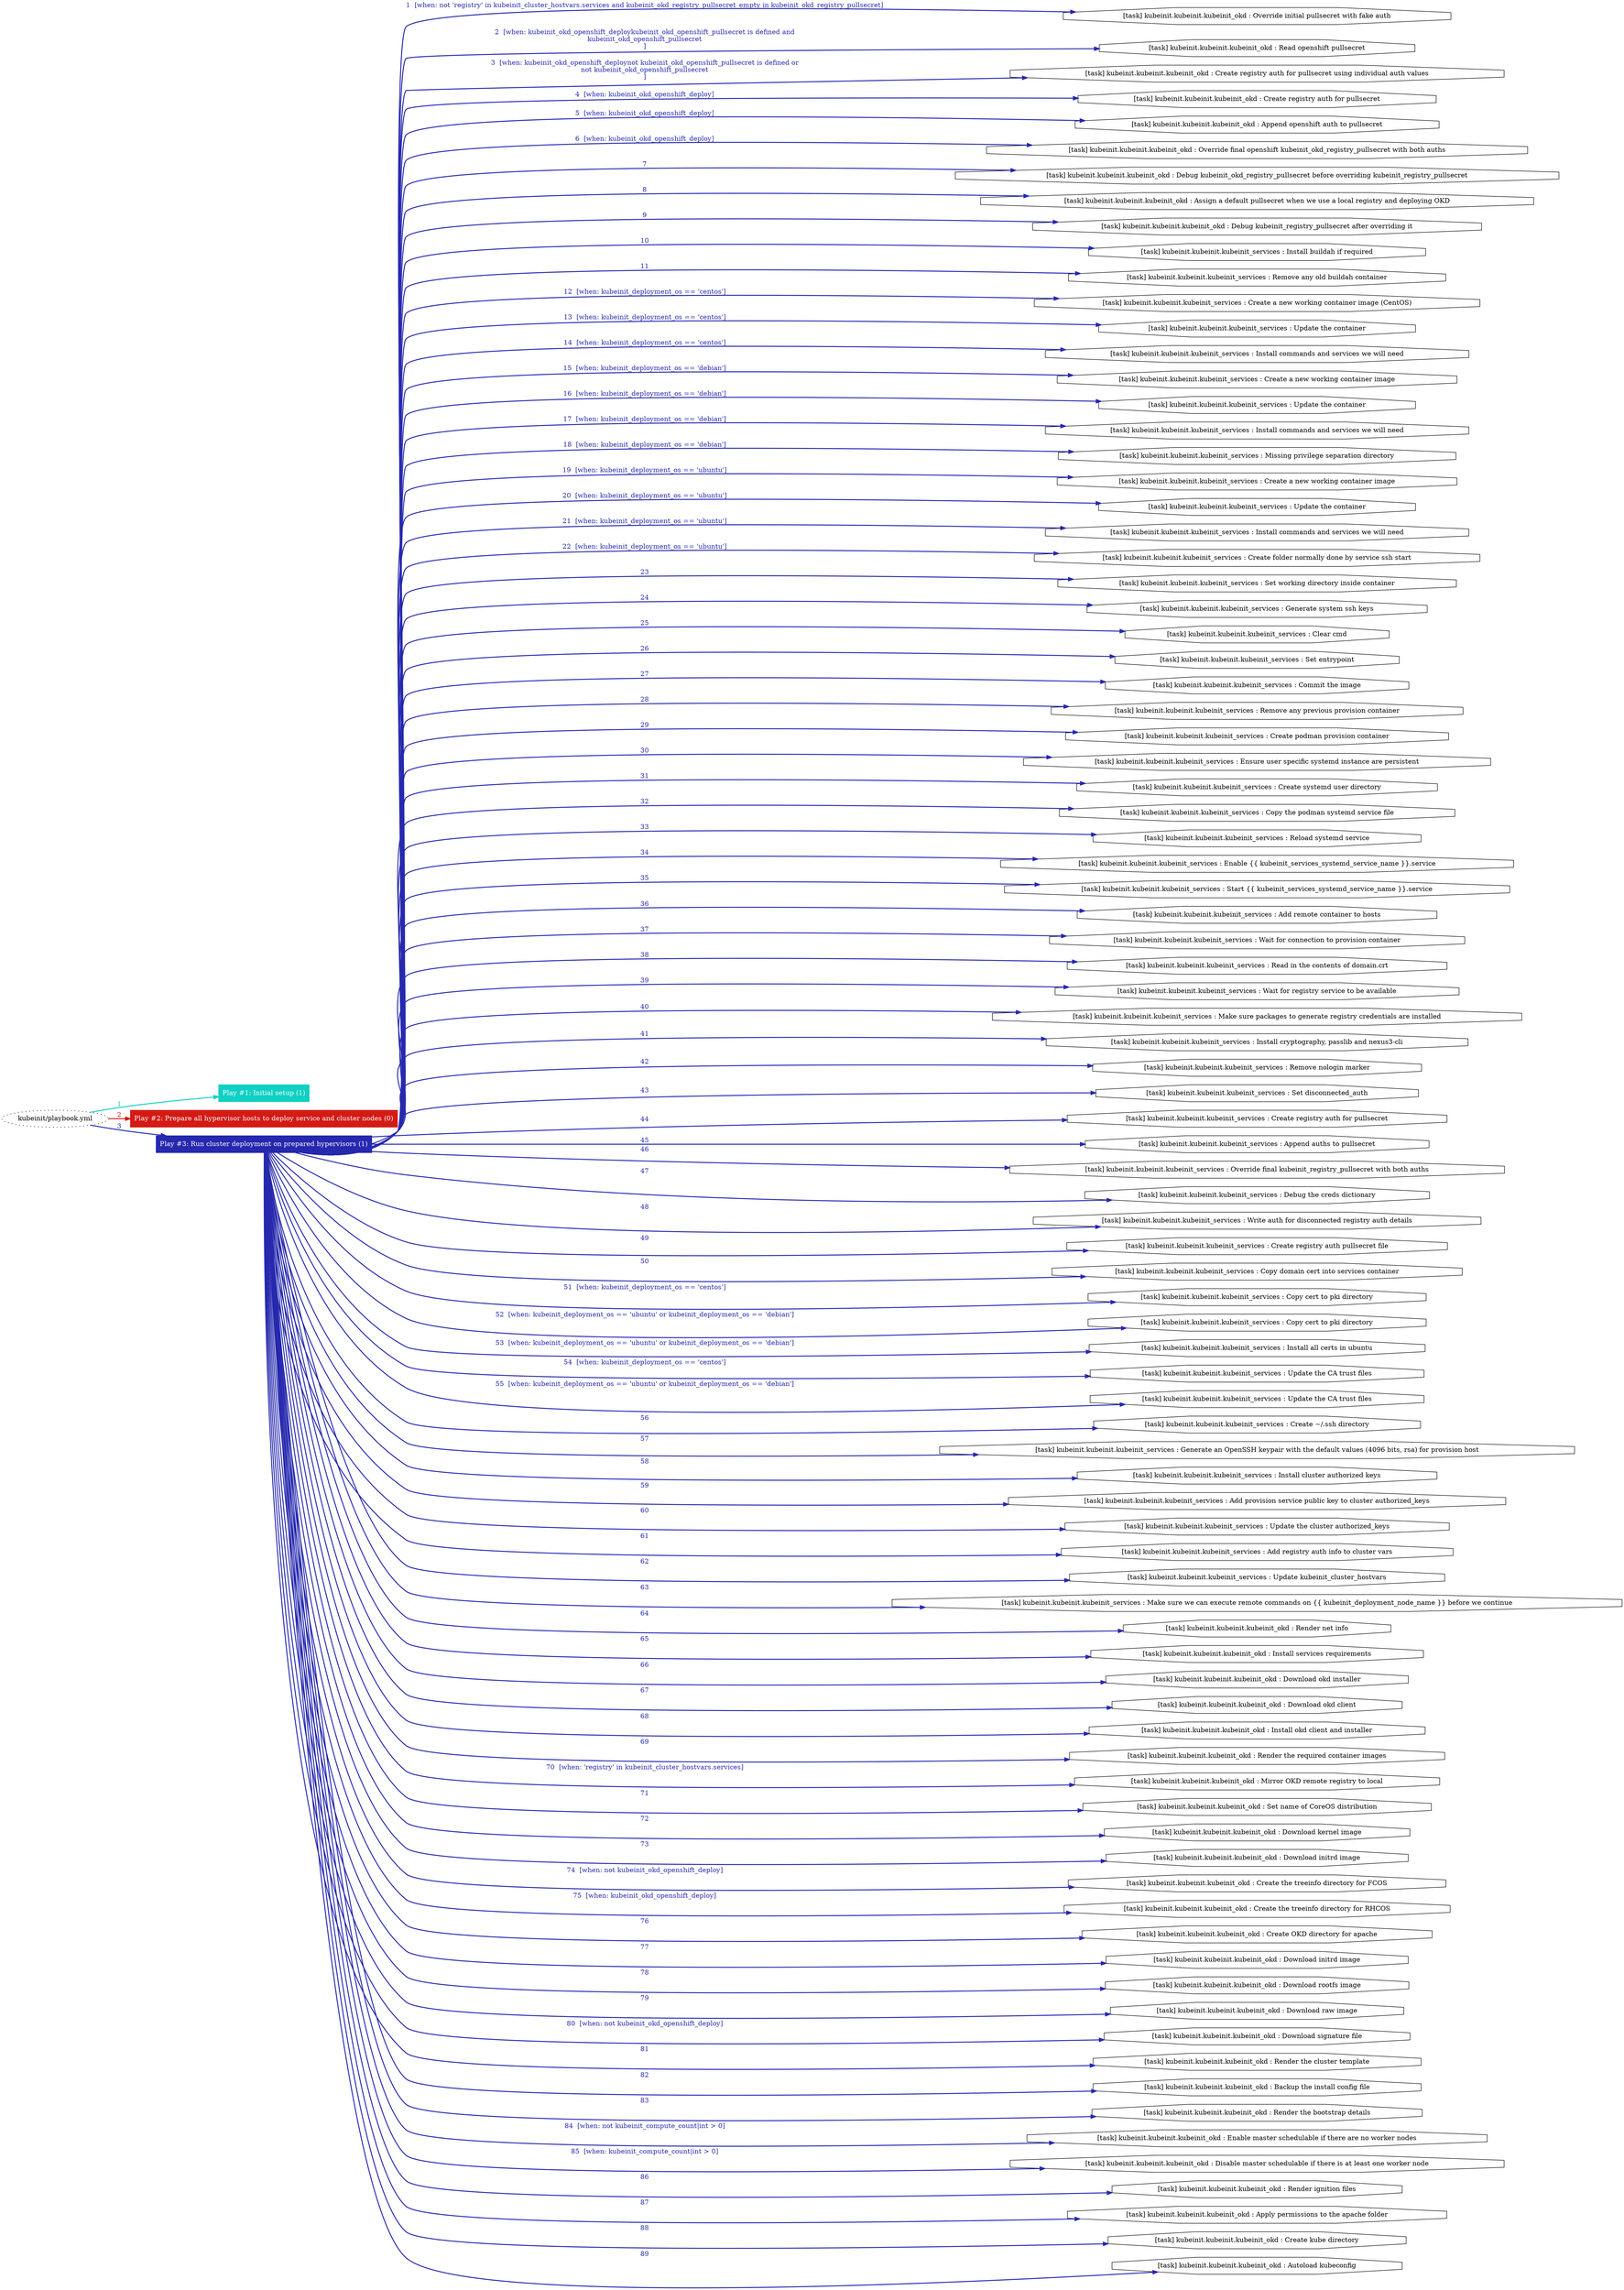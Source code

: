 digraph "kubeinit/playbook.yml "{
	graph [concentrate=true ordering=in rankdir=LR ratio=fill]
	edge [esep=5 sep=10]
	"kubeinit/playbook.yml" [id=root_node style=dotted]
	subgraph "Play #1: Initial setup (1) "{
		"Play #1: Initial setup (1)" [color="#10d0c4" fontcolor="#ffffff" id="play_89c01ff4-8a10-4304-9be8-64fce7fc901d" shape=box style=filled tooltip=localhost]
		"kubeinit/playbook.yml" -> "Play #1: Initial setup (1)" [label=1 color="#10d0c4" fontcolor="#10d0c4" id="edge_597741f6-5cd7-463a-a7fa-b8458348d050" style=bold]
	}
	subgraph "Play #2: Prepare all hypervisor hosts to deploy service and cluster nodes (0) "{
		"Play #2: Prepare all hypervisor hosts to deploy service and cluster nodes (0)" [color="#d41a14" fontcolor="#ffffff" id="play_0201580f-89f8-48b5-aa04-698f61f4aae0" shape=box style=filled tooltip=""]
		"kubeinit/playbook.yml" -> "Play #2: Prepare all hypervisor hosts to deploy service and cluster nodes (0)" [label=2 color="#d41a14" fontcolor="#d41a14" id="edge_e4e21a7a-b9f2-43f9-a1d5-934f85a4e3a6" style=bold]
	}
	subgraph "Play #3: Run cluster deployment on prepared hypervisors (1) "{
		"Play #3: Run cluster deployment on prepared hypervisors (1)" [color="#2629ae" fontcolor="#ffffff" id="play_ce7ab1c5-219c-4445-bb75-abb14a8e03c0" shape=box style=filled tooltip=localhost]
		"kubeinit/playbook.yml" -> "Play #3: Run cluster deployment on prepared hypervisors (1)" [label=3 color="#2629ae" fontcolor="#2629ae" id="edge_5079efab-a02e-4b00-a2b8-c4e8437c57b0" style=bold]
		"task_c5e48eb5-4243-4f73-9435-ec9c99c5d986" [label="[task] kubeinit.kubeinit.kubeinit_okd : Override initial pullsecret with fake auth" id="task_c5e48eb5-4243-4f73-9435-ec9c99c5d986" shape=octagon tooltip="[task] kubeinit.kubeinit.kubeinit_okd : Override initial pullsecret with fake auth"]
		"Play #3: Run cluster deployment on prepared hypervisors (1)" -> "task_c5e48eb5-4243-4f73-9435-ec9c99c5d986" [label="1  [when: not 'registry' in kubeinit_cluster_hostvars.services and kubeinit_okd_registry_pullsecret_empty in kubeinit_okd_registry_pullsecret]" color="#2629ae" fontcolor="#2629ae" id="edge_1e1acc7f-0c12-4595-8429-89826edf2985" style=bold]
		"task_b2d28bb9-3a89-4644-a0d3-e32d35566cba" [label="[task] kubeinit.kubeinit.kubeinit_okd : Read openshift pullsecret" id="task_b2d28bb9-3a89-4644-a0d3-e32d35566cba" shape=octagon tooltip="[task] kubeinit.kubeinit.kubeinit_okd : Read openshift pullsecret"]
		"Play #3: Run cluster deployment on prepared hypervisors (1)" -> "task_b2d28bb9-3a89-4644-a0d3-e32d35566cba" [label="2  [when: kubeinit_okd_openshift_deploykubeinit_okd_openshift_pullsecret is defined and
kubeinit_okd_openshift_pullsecret
]" color="#2629ae" fontcolor="#2629ae" id="edge_75911e37-728d-4d44-ae57-6806e1643c71" style=bold]
		"task_01a5cc5c-7861-48f0-9231-9da9285ec562" [label="[task] kubeinit.kubeinit.kubeinit_okd : Create registry auth for pullsecret using individual auth values" id="task_01a5cc5c-7861-48f0-9231-9da9285ec562" shape=octagon tooltip="[task] kubeinit.kubeinit.kubeinit_okd : Create registry auth for pullsecret using individual auth values"]
		"Play #3: Run cluster deployment on prepared hypervisors (1)" -> "task_01a5cc5c-7861-48f0-9231-9da9285ec562" [label="3  [when: kubeinit_okd_openshift_deploynot kubeinit_okd_openshift_pullsecret is defined or
not kubeinit_okd_openshift_pullsecret
]" color="#2629ae" fontcolor="#2629ae" id="edge_28f24813-93bc-4502-9876-621e421a7c8b" style=bold]
		"task_5d30ddbc-2100-4d13-8020-34a26e547931" [label="[task] kubeinit.kubeinit.kubeinit_okd : Create registry auth for pullsecret" id="task_5d30ddbc-2100-4d13-8020-34a26e547931" shape=octagon tooltip="[task] kubeinit.kubeinit.kubeinit_okd : Create registry auth for pullsecret"]
		"Play #3: Run cluster deployment on prepared hypervisors (1)" -> "task_5d30ddbc-2100-4d13-8020-34a26e547931" [label="4  [when: kubeinit_okd_openshift_deploy]" color="#2629ae" fontcolor="#2629ae" id="edge_3c05ca74-5dc9-4ec8-a61b-d9b8476d5bbd" style=bold]
		"task_c8be91e8-a697-4f7e-b75c-703195a3d7b3" [label="[task] kubeinit.kubeinit.kubeinit_okd : Append openshift auth to pullsecret" id="task_c8be91e8-a697-4f7e-b75c-703195a3d7b3" shape=octagon tooltip="[task] kubeinit.kubeinit.kubeinit_okd : Append openshift auth to pullsecret"]
		"Play #3: Run cluster deployment on prepared hypervisors (1)" -> "task_c8be91e8-a697-4f7e-b75c-703195a3d7b3" [label="5  [when: kubeinit_okd_openshift_deploy]" color="#2629ae" fontcolor="#2629ae" id="edge_09c746ff-8441-4d9a-92fc-ca5679011c2d" style=bold]
		"task_6107a056-1b62-4c9d-a458-cce438acb6eb" [label="[task] kubeinit.kubeinit.kubeinit_okd : Override final openshift kubeinit_okd_registry_pullsecret with both auths" id="task_6107a056-1b62-4c9d-a458-cce438acb6eb" shape=octagon tooltip="[task] kubeinit.kubeinit.kubeinit_okd : Override final openshift kubeinit_okd_registry_pullsecret with both auths"]
		"Play #3: Run cluster deployment on prepared hypervisors (1)" -> "task_6107a056-1b62-4c9d-a458-cce438acb6eb" [label="6  [when: kubeinit_okd_openshift_deploy]" color="#2629ae" fontcolor="#2629ae" id="edge_c559d01f-c5fc-41cc-af51-c002ad2bb7f0" style=bold]
		"task_107af12d-b65b-4011-a580-b339d858c2f3" [label="[task] kubeinit.kubeinit.kubeinit_okd : Debug kubeinit_okd_registry_pullsecret before overriding kubeinit_registry_pullsecret" id="task_107af12d-b65b-4011-a580-b339d858c2f3" shape=octagon tooltip="[task] kubeinit.kubeinit.kubeinit_okd : Debug kubeinit_okd_registry_pullsecret before overriding kubeinit_registry_pullsecret"]
		"Play #3: Run cluster deployment on prepared hypervisors (1)" -> "task_107af12d-b65b-4011-a580-b339d858c2f3" [label=7 color="#2629ae" fontcolor="#2629ae" id="edge_6b4568d0-50ae-4deb-a257-9878dcd09042" style=bold]
		"task_c05a0359-4320-4013-8e8a-f10470a90535" [label="[task] kubeinit.kubeinit.kubeinit_okd : Assign a default pullsecret when we use a local registry and deploying OKD" id="task_c05a0359-4320-4013-8e8a-f10470a90535" shape=octagon tooltip="[task] kubeinit.kubeinit.kubeinit_okd : Assign a default pullsecret when we use a local registry and deploying OKD"]
		"Play #3: Run cluster deployment on prepared hypervisors (1)" -> "task_c05a0359-4320-4013-8e8a-f10470a90535" [label=8 color="#2629ae" fontcolor="#2629ae" id="edge_e0df9c48-331e-493b-ab13-cb25bad4f1d8" style=bold]
		"task_246e21a1-93a0-4d2b-8495-88d96b42e5ba" [label="[task] kubeinit.kubeinit.kubeinit_okd : Debug kubeinit_registry_pullsecret after overriding it" id="task_246e21a1-93a0-4d2b-8495-88d96b42e5ba" shape=octagon tooltip="[task] kubeinit.kubeinit.kubeinit_okd : Debug kubeinit_registry_pullsecret after overriding it"]
		"Play #3: Run cluster deployment on prepared hypervisors (1)" -> "task_246e21a1-93a0-4d2b-8495-88d96b42e5ba" [label=9 color="#2629ae" fontcolor="#2629ae" id="edge_02d00a76-69e9-4389-811f-7caeda17b6d4" style=bold]
		"task_2c2414aa-9680-4228-8367-89dcc41924da" [label="[task] kubeinit.kubeinit.kubeinit_services : Install buildah if required" id="task_2c2414aa-9680-4228-8367-89dcc41924da" shape=octagon tooltip="[task] kubeinit.kubeinit.kubeinit_services : Install buildah if required"]
		"Play #3: Run cluster deployment on prepared hypervisors (1)" -> "task_2c2414aa-9680-4228-8367-89dcc41924da" [label=10 color="#2629ae" fontcolor="#2629ae" id="edge_ffc13e03-0684-4e89-9096-b229bba043e3" style=bold]
		"task_01449b8e-c0a4-4dfa-8813-c7c50c48cea5" [label="[task] kubeinit.kubeinit.kubeinit_services : Remove any old buildah container" id="task_01449b8e-c0a4-4dfa-8813-c7c50c48cea5" shape=octagon tooltip="[task] kubeinit.kubeinit.kubeinit_services : Remove any old buildah container"]
		"Play #3: Run cluster deployment on prepared hypervisors (1)" -> "task_01449b8e-c0a4-4dfa-8813-c7c50c48cea5" [label=11 color="#2629ae" fontcolor="#2629ae" id="edge_42ba3bc0-afe9-4039-b6e1-f57379be5666" style=bold]
		"task_d4eede79-65ec-407b-ab80-4755bc8fcc0a" [label="[task] kubeinit.kubeinit.kubeinit_services : Create a new working container image (CentOS)" id="task_d4eede79-65ec-407b-ab80-4755bc8fcc0a" shape=octagon tooltip="[task] kubeinit.kubeinit.kubeinit_services : Create a new working container image (CentOS)"]
		"Play #3: Run cluster deployment on prepared hypervisors (1)" -> "task_d4eede79-65ec-407b-ab80-4755bc8fcc0a" [label="12  [when: kubeinit_deployment_os == 'centos']" color="#2629ae" fontcolor="#2629ae" id="edge_022d550f-e65b-4da6-a053-96ecc78f840e" style=bold]
		"task_58bd3e48-b5b5-4db2-a0c0-52313b37c7da" [label="[task] kubeinit.kubeinit.kubeinit_services : Update the container" id="task_58bd3e48-b5b5-4db2-a0c0-52313b37c7da" shape=octagon tooltip="[task] kubeinit.kubeinit.kubeinit_services : Update the container"]
		"Play #3: Run cluster deployment on prepared hypervisors (1)" -> "task_58bd3e48-b5b5-4db2-a0c0-52313b37c7da" [label="13  [when: kubeinit_deployment_os == 'centos']" color="#2629ae" fontcolor="#2629ae" id="edge_2b5dc3ab-db31-42f4-8eca-b4515d98e111" style=bold]
		"task_97649b19-74a0-4cf6-ba4b-7c048d587887" [label="[task] kubeinit.kubeinit.kubeinit_services : Install commands and services we will need" id="task_97649b19-74a0-4cf6-ba4b-7c048d587887" shape=octagon tooltip="[task] kubeinit.kubeinit.kubeinit_services : Install commands and services we will need"]
		"Play #3: Run cluster deployment on prepared hypervisors (1)" -> "task_97649b19-74a0-4cf6-ba4b-7c048d587887" [label="14  [when: kubeinit_deployment_os == 'centos']" color="#2629ae" fontcolor="#2629ae" id="edge_1546519e-f40c-4dfb-913b-cf429f7c8698" style=bold]
		"task_1a253bb8-98b4-4a29-ba47-ad6bf4f4b6ee" [label="[task] kubeinit.kubeinit.kubeinit_services : Create a new working container image" id="task_1a253bb8-98b4-4a29-ba47-ad6bf4f4b6ee" shape=octagon tooltip="[task] kubeinit.kubeinit.kubeinit_services : Create a new working container image"]
		"Play #3: Run cluster deployment on prepared hypervisors (1)" -> "task_1a253bb8-98b4-4a29-ba47-ad6bf4f4b6ee" [label="15  [when: kubeinit_deployment_os == 'debian']" color="#2629ae" fontcolor="#2629ae" id="edge_d56f6c44-20ca-427e-b346-4c71d42b8bc3" style=bold]
		"task_8f372114-7c65-4c42-8466-ad7bc7c29522" [label="[task] kubeinit.kubeinit.kubeinit_services : Update the container" id="task_8f372114-7c65-4c42-8466-ad7bc7c29522" shape=octagon tooltip="[task] kubeinit.kubeinit.kubeinit_services : Update the container"]
		"Play #3: Run cluster deployment on prepared hypervisors (1)" -> "task_8f372114-7c65-4c42-8466-ad7bc7c29522" [label="16  [when: kubeinit_deployment_os == 'debian']" color="#2629ae" fontcolor="#2629ae" id="edge_28ba63e9-7743-4885-9f13-7cf280c9d01b" style=bold]
		"task_86e5fd56-66e2-4a1a-a993-c861309b9ef7" [label="[task] kubeinit.kubeinit.kubeinit_services : Install commands and services we will need" id="task_86e5fd56-66e2-4a1a-a993-c861309b9ef7" shape=octagon tooltip="[task] kubeinit.kubeinit.kubeinit_services : Install commands and services we will need"]
		"Play #3: Run cluster deployment on prepared hypervisors (1)" -> "task_86e5fd56-66e2-4a1a-a993-c861309b9ef7" [label="17  [when: kubeinit_deployment_os == 'debian']" color="#2629ae" fontcolor="#2629ae" id="edge_f08540e5-bece-450b-b69a-72e4b62639cb" style=bold]
		"task_064d0680-6b87-4510-8a6d-4cc05180166b" [label="[task] kubeinit.kubeinit.kubeinit_services : Missing privilege separation directory" id="task_064d0680-6b87-4510-8a6d-4cc05180166b" shape=octagon tooltip="[task] kubeinit.kubeinit.kubeinit_services : Missing privilege separation directory"]
		"Play #3: Run cluster deployment on prepared hypervisors (1)" -> "task_064d0680-6b87-4510-8a6d-4cc05180166b" [label="18  [when: kubeinit_deployment_os == 'debian']" color="#2629ae" fontcolor="#2629ae" id="edge_036f6663-e15e-48b2-9eb3-a1b932b1bfea" style=bold]
		"task_48a2cc22-8998-4c16-b2ad-c063594089e6" [label="[task] kubeinit.kubeinit.kubeinit_services : Create a new working container image" id="task_48a2cc22-8998-4c16-b2ad-c063594089e6" shape=octagon tooltip="[task] kubeinit.kubeinit.kubeinit_services : Create a new working container image"]
		"Play #3: Run cluster deployment on prepared hypervisors (1)" -> "task_48a2cc22-8998-4c16-b2ad-c063594089e6" [label="19  [when: kubeinit_deployment_os == 'ubuntu']" color="#2629ae" fontcolor="#2629ae" id="edge_8a7bd6ae-a4b6-413c-972e-6f2eedde580a" style=bold]
		"task_e078e938-71b7-449a-a0fe-06b463366fc1" [label="[task] kubeinit.kubeinit.kubeinit_services : Update the container" id="task_e078e938-71b7-449a-a0fe-06b463366fc1" shape=octagon tooltip="[task] kubeinit.kubeinit.kubeinit_services : Update the container"]
		"Play #3: Run cluster deployment on prepared hypervisors (1)" -> "task_e078e938-71b7-449a-a0fe-06b463366fc1" [label="20  [when: kubeinit_deployment_os == 'ubuntu']" color="#2629ae" fontcolor="#2629ae" id="edge_64a67f8c-5ae3-42eb-956c-482bf396df99" style=bold]
		"task_fce6d55b-9471-4516-8113-8c74ce676295" [label="[task] kubeinit.kubeinit.kubeinit_services : Install commands and services we will need" id="task_fce6d55b-9471-4516-8113-8c74ce676295" shape=octagon tooltip="[task] kubeinit.kubeinit.kubeinit_services : Install commands and services we will need"]
		"Play #3: Run cluster deployment on prepared hypervisors (1)" -> "task_fce6d55b-9471-4516-8113-8c74ce676295" [label="21  [when: kubeinit_deployment_os == 'ubuntu']" color="#2629ae" fontcolor="#2629ae" id="edge_c982347e-6467-4191-bb6e-1cd984f67ef8" style=bold]
		"task_85d144c6-dc3e-40b8-af8a-870a073c6bdc" [label="[task] kubeinit.kubeinit.kubeinit_services : Create folder normally done by service ssh start" id="task_85d144c6-dc3e-40b8-af8a-870a073c6bdc" shape=octagon tooltip="[task] kubeinit.kubeinit.kubeinit_services : Create folder normally done by service ssh start"]
		"Play #3: Run cluster deployment on prepared hypervisors (1)" -> "task_85d144c6-dc3e-40b8-af8a-870a073c6bdc" [label="22  [when: kubeinit_deployment_os == 'ubuntu']" color="#2629ae" fontcolor="#2629ae" id="edge_4e07bfc3-e0f0-4319-8321-5413b86d0ccd" style=bold]
		"task_bfb245dd-4f57-4b92-8394-4b47ac18386a" [label="[task] kubeinit.kubeinit.kubeinit_services : Set working directory inside container" id="task_bfb245dd-4f57-4b92-8394-4b47ac18386a" shape=octagon tooltip="[task] kubeinit.kubeinit.kubeinit_services : Set working directory inside container"]
		"Play #3: Run cluster deployment on prepared hypervisors (1)" -> "task_bfb245dd-4f57-4b92-8394-4b47ac18386a" [label=23 color="#2629ae" fontcolor="#2629ae" id="edge_ae0f611b-ce27-4bca-bb20-27a096d72d3f" style=bold]
		"task_5a725df7-5bd0-412f-8fd9-687c158820ab" [label="[task] kubeinit.kubeinit.kubeinit_services : Generate system ssh keys" id="task_5a725df7-5bd0-412f-8fd9-687c158820ab" shape=octagon tooltip="[task] kubeinit.kubeinit.kubeinit_services : Generate system ssh keys"]
		"Play #3: Run cluster deployment on prepared hypervisors (1)" -> "task_5a725df7-5bd0-412f-8fd9-687c158820ab" [label=24 color="#2629ae" fontcolor="#2629ae" id="edge_638e98d1-e6c4-4c61-96b7-0acc0bbaaa84" style=bold]
		"task_3707cea4-f717-42cf-ad0a-92ab6ea44431" [label="[task] kubeinit.kubeinit.kubeinit_services : Clear cmd" id="task_3707cea4-f717-42cf-ad0a-92ab6ea44431" shape=octagon tooltip="[task] kubeinit.kubeinit.kubeinit_services : Clear cmd"]
		"Play #3: Run cluster deployment on prepared hypervisors (1)" -> "task_3707cea4-f717-42cf-ad0a-92ab6ea44431" [label=25 color="#2629ae" fontcolor="#2629ae" id="edge_f9a3bf04-12a4-447f-b65e-b9ba3ac11ea1" style=bold]
		"task_b6e66a67-8705-4e62-9c11-187fb5168488" [label="[task] kubeinit.kubeinit.kubeinit_services : Set entrypoint" id="task_b6e66a67-8705-4e62-9c11-187fb5168488" shape=octagon tooltip="[task] kubeinit.kubeinit.kubeinit_services : Set entrypoint"]
		"Play #3: Run cluster deployment on prepared hypervisors (1)" -> "task_b6e66a67-8705-4e62-9c11-187fb5168488" [label=26 color="#2629ae" fontcolor="#2629ae" id="edge_b303a7bd-7a16-4e53-8efa-b4a63d9e7ecc" style=bold]
		"task_0a5d2548-48b4-4b16-9c35-6427242df76e" [label="[task] kubeinit.kubeinit.kubeinit_services : Commit the image" id="task_0a5d2548-48b4-4b16-9c35-6427242df76e" shape=octagon tooltip="[task] kubeinit.kubeinit.kubeinit_services : Commit the image"]
		"Play #3: Run cluster deployment on prepared hypervisors (1)" -> "task_0a5d2548-48b4-4b16-9c35-6427242df76e" [label=27 color="#2629ae" fontcolor="#2629ae" id="edge_90c7a3c3-4e80-41a7-a314-ff6375cdbb77" style=bold]
		"task_cb4e9e4d-8ab5-44ec-a869-68d5a50958ae" [label="[task] kubeinit.kubeinit.kubeinit_services : Remove any previous provision container" id="task_cb4e9e4d-8ab5-44ec-a869-68d5a50958ae" shape=octagon tooltip="[task] kubeinit.kubeinit.kubeinit_services : Remove any previous provision container"]
		"Play #3: Run cluster deployment on prepared hypervisors (1)" -> "task_cb4e9e4d-8ab5-44ec-a869-68d5a50958ae" [label=28 color="#2629ae" fontcolor="#2629ae" id="edge_7f7c8027-c890-42e7-9722-a2dda6668f8d" style=bold]
		"task_cd0b643c-d8c4-472d-ad24-409fa415b8f3" [label="[task] kubeinit.kubeinit.kubeinit_services : Create podman provision container" id="task_cd0b643c-d8c4-472d-ad24-409fa415b8f3" shape=octagon tooltip="[task] kubeinit.kubeinit.kubeinit_services : Create podman provision container"]
		"Play #3: Run cluster deployment on prepared hypervisors (1)" -> "task_cd0b643c-d8c4-472d-ad24-409fa415b8f3" [label=29 color="#2629ae" fontcolor="#2629ae" id="edge_0f81677e-a6da-4336-9c4a-9f7d25774eb0" style=bold]
		"task_3badb194-89c6-4e55-8c8c-c8d36912db6a" [label="[task] kubeinit.kubeinit.kubeinit_services : Ensure user specific systemd instance are persistent" id="task_3badb194-89c6-4e55-8c8c-c8d36912db6a" shape=octagon tooltip="[task] kubeinit.kubeinit.kubeinit_services : Ensure user specific systemd instance are persistent"]
		"Play #3: Run cluster deployment on prepared hypervisors (1)" -> "task_3badb194-89c6-4e55-8c8c-c8d36912db6a" [label=30 color="#2629ae" fontcolor="#2629ae" id="edge_634ea80f-0757-44ae-bd9a-609048cb6df0" style=bold]
		"task_6758799c-6107-4b91-bf9e-e002ebdfd153" [label="[task] kubeinit.kubeinit.kubeinit_services : Create systemd user directory" id="task_6758799c-6107-4b91-bf9e-e002ebdfd153" shape=octagon tooltip="[task] kubeinit.kubeinit.kubeinit_services : Create systemd user directory"]
		"Play #3: Run cluster deployment on prepared hypervisors (1)" -> "task_6758799c-6107-4b91-bf9e-e002ebdfd153" [label=31 color="#2629ae" fontcolor="#2629ae" id="edge_cfb36eaf-08ee-42cb-8fd4-3e639369b27f" style=bold]
		"task_5d701a96-ca66-46e7-ad4a-9120538ea040" [label="[task] kubeinit.kubeinit.kubeinit_services : Copy the podman systemd service file" id="task_5d701a96-ca66-46e7-ad4a-9120538ea040" shape=octagon tooltip="[task] kubeinit.kubeinit.kubeinit_services : Copy the podman systemd service file"]
		"Play #3: Run cluster deployment on prepared hypervisors (1)" -> "task_5d701a96-ca66-46e7-ad4a-9120538ea040" [label=32 color="#2629ae" fontcolor="#2629ae" id="edge_471e9791-61c7-4ee7-849f-9e663d6661e8" style=bold]
		"task_b23d53ee-d122-4e92-a74f-b5008b2aebc8" [label="[task] kubeinit.kubeinit.kubeinit_services : Reload systemd service" id="task_b23d53ee-d122-4e92-a74f-b5008b2aebc8" shape=octagon tooltip="[task] kubeinit.kubeinit.kubeinit_services : Reload systemd service"]
		"Play #3: Run cluster deployment on prepared hypervisors (1)" -> "task_b23d53ee-d122-4e92-a74f-b5008b2aebc8" [label=33 color="#2629ae" fontcolor="#2629ae" id="edge_4a889298-c118-4525-a607-b465649aff82" style=bold]
		"task_c09d17a7-5538-4a37-9f16-a5fefc23831a" [label="[task] kubeinit.kubeinit.kubeinit_services : Enable {{ kubeinit_services_systemd_service_name }}.service" id="task_c09d17a7-5538-4a37-9f16-a5fefc23831a" shape=octagon tooltip="[task] kubeinit.kubeinit.kubeinit_services : Enable {{ kubeinit_services_systemd_service_name }}.service"]
		"Play #3: Run cluster deployment on prepared hypervisors (1)" -> "task_c09d17a7-5538-4a37-9f16-a5fefc23831a" [label=34 color="#2629ae" fontcolor="#2629ae" id="edge_9481fc8e-c12c-4491-a61a-011245e0250c" style=bold]
		"task_057b58ee-dee1-42a4-8846-38c5dc845dfb" [label="[task] kubeinit.kubeinit.kubeinit_services : Start {{ kubeinit_services_systemd_service_name }}.service" id="task_057b58ee-dee1-42a4-8846-38c5dc845dfb" shape=octagon tooltip="[task] kubeinit.kubeinit.kubeinit_services : Start {{ kubeinit_services_systemd_service_name }}.service"]
		"Play #3: Run cluster deployment on prepared hypervisors (1)" -> "task_057b58ee-dee1-42a4-8846-38c5dc845dfb" [label=35 color="#2629ae" fontcolor="#2629ae" id="edge_27dac625-01a3-40c5-9630-39740024088e" style=bold]
		"task_88734e19-adf9-4490-99dc-af62e9a562e5" [label="[task] kubeinit.kubeinit.kubeinit_services : Add remote container to hosts" id="task_88734e19-adf9-4490-99dc-af62e9a562e5" shape=octagon tooltip="[task] kubeinit.kubeinit.kubeinit_services : Add remote container to hosts"]
		"Play #3: Run cluster deployment on prepared hypervisors (1)" -> "task_88734e19-adf9-4490-99dc-af62e9a562e5" [label=36 color="#2629ae" fontcolor="#2629ae" id="edge_8454d71c-c7d8-4e4c-8b89-f4b63e1e3ece" style=bold]
		"task_3d584a07-ee55-4085-b288-d5b464a4ed6e" [label="[task] kubeinit.kubeinit.kubeinit_services : Wait for connection to provision container" id="task_3d584a07-ee55-4085-b288-d5b464a4ed6e" shape=octagon tooltip="[task] kubeinit.kubeinit.kubeinit_services : Wait for connection to provision container"]
		"Play #3: Run cluster deployment on prepared hypervisors (1)" -> "task_3d584a07-ee55-4085-b288-d5b464a4ed6e" [label=37 color="#2629ae" fontcolor="#2629ae" id="edge_d116a112-f4d8-45d7-98d3-b5215ef66c22" style=bold]
		"task_ce6cc672-b26b-4dd8-bd85-1f8ba538072c" [label="[task] kubeinit.kubeinit.kubeinit_services : Read in the contents of domain.crt" id="task_ce6cc672-b26b-4dd8-bd85-1f8ba538072c" shape=octagon tooltip="[task] kubeinit.kubeinit.kubeinit_services : Read in the contents of domain.crt"]
		"Play #3: Run cluster deployment on prepared hypervisors (1)" -> "task_ce6cc672-b26b-4dd8-bd85-1f8ba538072c" [label=38 color="#2629ae" fontcolor="#2629ae" id="edge_8621b20b-676b-40fb-9f05-0963cb7baad8" style=bold]
		"task_3443016c-fbb6-4640-9093-b84a36b68b7a" [label="[task] kubeinit.kubeinit.kubeinit_services : Wait for registry service to be available" id="task_3443016c-fbb6-4640-9093-b84a36b68b7a" shape=octagon tooltip="[task] kubeinit.kubeinit.kubeinit_services : Wait for registry service to be available"]
		"Play #3: Run cluster deployment on prepared hypervisors (1)" -> "task_3443016c-fbb6-4640-9093-b84a36b68b7a" [label=39 color="#2629ae" fontcolor="#2629ae" id="edge_0db89697-56cb-4b8e-a3a6-599735a5ad62" style=bold]
		"task_b2c1d49b-5b99-4030-adbc-1d519331e957" [label="[task] kubeinit.kubeinit.kubeinit_services : Make sure packages to generate registry credentials are installed" id="task_b2c1d49b-5b99-4030-adbc-1d519331e957" shape=octagon tooltip="[task] kubeinit.kubeinit.kubeinit_services : Make sure packages to generate registry credentials are installed"]
		"Play #3: Run cluster deployment on prepared hypervisors (1)" -> "task_b2c1d49b-5b99-4030-adbc-1d519331e957" [label=40 color="#2629ae" fontcolor="#2629ae" id="edge_03450436-6c21-4ca9-b0ab-3d2068b48774" style=bold]
		"task_5f00a208-181d-435e-acd3-4d6a907ee08d" [label="[task] kubeinit.kubeinit.kubeinit_services : Install cryptography, passlib and nexus3-cli" id="task_5f00a208-181d-435e-acd3-4d6a907ee08d" shape=octagon tooltip="[task] kubeinit.kubeinit.kubeinit_services : Install cryptography, passlib and nexus3-cli"]
		"Play #3: Run cluster deployment on prepared hypervisors (1)" -> "task_5f00a208-181d-435e-acd3-4d6a907ee08d" [label=41 color="#2629ae" fontcolor="#2629ae" id="edge_b0cf7a3d-1077-4c6e-9d47-aa6fa8447a28" style=bold]
		"task_e6597794-0bb7-4f20-9ff8-4ebfa164d7d3" [label="[task] kubeinit.kubeinit.kubeinit_services : Remove nologin marker" id="task_e6597794-0bb7-4f20-9ff8-4ebfa164d7d3" shape=octagon tooltip="[task] kubeinit.kubeinit.kubeinit_services : Remove nologin marker"]
		"Play #3: Run cluster deployment on prepared hypervisors (1)" -> "task_e6597794-0bb7-4f20-9ff8-4ebfa164d7d3" [label=42 color="#2629ae" fontcolor="#2629ae" id="edge_9a907de3-aceb-40d3-85e0-d8b175c7dd25" style=bold]
		"task_91c595e0-f34c-4f5e-86f6-e2d8880445a8" [label="[task] kubeinit.kubeinit.kubeinit_services : Set disconnected_auth" id="task_91c595e0-f34c-4f5e-86f6-e2d8880445a8" shape=octagon tooltip="[task] kubeinit.kubeinit.kubeinit_services : Set disconnected_auth"]
		"Play #3: Run cluster deployment on prepared hypervisors (1)" -> "task_91c595e0-f34c-4f5e-86f6-e2d8880445a8" [label=43 color="#2629ae" fontcolor="#2629ae" id="edge_c4ad8255-45bb-49b2-9a07-ee0e2e6dc047" style=bold]
		"task_0cb4c158-9e4f-4c7f-92ba-c1f3bca2968c" [label="[task] kubeinit.kubeinit.kubeinit_services : Create registry auth for pullsecret" id="task_0cb4c158-9e4f-4c7f-92ba-c1f3bca2968c" shape=octagon tooltip="[task] kubeinit.kubeinit.kubeinit_services : Create registry auth for pullsecret"]
		"Play #3: Run cluster deployment on prepared hypervisors (1)" -> "task_0cb4c158-9e4f-4c7f-92ba-c1f3bca2968c" [label=44 color="#2629ae" fontcolor="#2629ae" id="edge_d8f74877-9200-40e2-92bb-5acf8eefc947" style=bold]
		"task_10ba91ee-2da0-460e-aec7-c414958d48bc" [label="[task] kubeinit.kubeinit.kubeinit_services : Append auths to pullsecret" id="task_10ba91ee-2da0-460e-aec7-c414958d48bc" shape=octagon tooltip="[task] kubeinit.kubeinit.kubeinit_services : Append auths to pullsecret"]
		"Play #3: Run cluster deployment on prepared hypervisors (1)" -> "task_10ba91ee-2da0-460e-aec7-c414958d48bc" [label=45 color="#2629ae" fontcolor="#2629ae" id="edge_045e4f44-b143-4aa0-b65a-394242ac6f5d" style=bold]
		"task_a73c3e89-d805-48c3-abe6-1ac9a62743c0" [label="[task] kubeinit.kubeinit.kubeinit_services : Override final kubeinit_registry_pullsecret with both auths" id="task_a73c3e89-d805-48c3-abe6-1ac9a62743c0" shape=octagon tooltip="[task] kubeinit.kubeinit.kubeinit_services : Override final kubeinit_registry_pullsecret with both auths"]
		"Play #3: Run cluster deployment on prepared hypervisors (1)" -> "task_a73c3e89-d805-48c3-abe6-1ac9a62743c0" [label=46 color="#2629ae" fontcolor="#2629ae" id="edge_94ebcc0e-70cd-4944-af0c-713a21ab3a0b" style=bold]
		"task_10847b6b-964f-4171-95a1-91318c4e7253" [label="[task] kubeinit.kubeinit.kubeinit_services : Debug the creds dictionary" id="task_10847b6b-964f-4171-95a1-91318c4e7253" shape=octagon tooltip="[task] kubeinit.kubeinit.kubeinit_services : Debug the creds dictionary"]
		"Play #3: Run cluster deployment on prepared hypervisors (1)" -> "task_10847b6b-964f-4171-95a1-91318c4e7253" [label=47 color="#2629ae" fontcolor="#2629ae" id="edge_4f189ec1-1a38-4667-94d5-d711377df2ca" style=bold]
		"task_ad838c7f-fafc-4725-9dce-ec30dab41b8e" [label="[task] kubeinit.kubeinit.kubeinit_services : Write auth for disconnected registry auth details" id="task_ad838c7f-fafc-4725-9dce-ec30dab41b8e" shape=octagon tooltip="[task] kubeinit.kubeinit.kubeinit_services : Write auth for disconnected registry auth details"]
		"Play #3: Run cluster deployment on prepared hypervisors (1)" -> "task_ad838c7f-fafc-4725-9dce-ec30dab41b8e" [label=48 color="#2629ae" fontcolor="#2629ae" id="edge_4fc168a0-05a4-4a91-8571-96e56e2c91b2" style=bold]
		"task_3509def5-93ad-41b4-bdaf-0a8cc2a0fc21" [label="[task] kubeinit.kubeinit.kubeinit_services : Create registry auth pullsecret file" id="task_3509def5-93ad-41b4-bdaf-0a8cc2a0fc21" shape=octagon tooltip="[task] kubeinit.kubeinit.kubeinit_services : Create registry auth pullsecret file"]
		"Play #3: Run cluster deployment on prepared hypervisors (1)" -> "task_3509def5-93ad-41b4-bdaf-0a8cc2a0fc21" [label=49 color="#2629ae" fontcolor="#2629ae" id="edge_23aff43e-0649-41e4-bf6e-b22e9cc33002" style=bold]
		"task_f75854a0-62a6-460b-8182-e11d3524f7f6" [label="[task] kubeinit.kubeinit.kubeinit_services : Copy domain cert into services container" id="task_f75854a0-62a6-460b-8182-e11d3524f7f6" shape=octagon tooltip="[task] kubeinit.kubeinit.kubeinit_services : Copy domain cert into services container"]
		"Play #3: Run cluster deployment on prepared hypervisors (1)" -> "task_f75854a0-62a6-460b-8182-e11d3524f7f6" [label=50 color="#2629ae" fontcolor="#2629ae" id="edge_5cfea43d-fece-4ba0-ad0c-d8874471a7fa" style=bold]
		"task_caad9bc1-e10f-4ee2-af2b-72465f2e27a1" [label="[task] kubeinit.kubeinit.kubeinit_services : Copy cert to pki directory" id="task_caad9bc1-e10f-4ee2-af2b-72465f2e27a1" shape=octagon tooltip="[task] kubeinit.kubeinit.kubeinit_services : Copy cert to pki directory"]
		"Play #3: Run cluster deployment on prepared hypervisors (1)" -> "task_caad9bc1-e10f-4ee2-af2b-72465f2e27a1" [label="51  [when: kubeinit_deployment_os == 'centos']" color="#2629ae" fontcolor="#2629ae" id="edge_9b06137e-8504-4789-ade5-0db84e53c099" style=bold]
		"task_b660a042-0f21-4240-be60-4c039acf58e7" [label="[task] kubeinit.kubeinit.kubeinit_services : Copy cert to pki directory" id="task_b660a042-0f21-4240-be60-4c039acf58e7" shape=octagon tooltip="[task] kubeinit.kubeinit.kubeinit_services : Copy cert to pki directory"]
		"Play #3: Run cluster deployment on prepared hypervisors (1)" -> "task_b660a042-0f21-4240-be60-4c039acf58e7" [label="52  [when: kubeinit_deployment_os == 'ubuntu' or kubeinit_deployment_os == 'debian']" color="#2629ae" fontcolor="#2629ae" id="edge_3f013ffd-92dc-4262-8b6e-a00c36571180" style=bold]
		"task_44cdc143-1cf6-4029-b39e-f8190f6eb478" [label="[task] kubeinit.kubeinit.kubeinit_services : Install all certs in ubuntu" id="task_44cdc143-1cf6-4029-b39e-f8190f6eb478" shape=octagon tooltip="[task] kubeinit.kubeinit.kubeinit_services : Install all certs in ubuntu"]
		"Play #3: Run cluster deployment on prepared hypervisors (1)" -> "task_44cdc143-1cf6-4029-b39e-f8190f6eb478" [label="53  [when: kubeinit_deployment_os == 'ubuntu' or kubeinit_deployment_os == 'debian']" color="#2629ae" fontcolor="#2629ae" id="edge_428f57b3-bc35-4fe3-b916-1a0aef50a756" style=bold]
		"task_be0cf23c-1d08-447b-b0bb-69aa955cfad9" [label="[task] kubeinit.kubeinit.kubeinit_services : Update the CA trust files" id="task_be0cf23c-1d08-447b-b0bb-69aa955cfad9" shape=octagon tooltip="[task] kubeinit.kubeinit.kubeinit_services : Update the CA trust files"]
		"Play #3: Run cluster deployment on prepared hypervisors (1)" -> "task_be0cf23c-1d08-447b-b0bb-69aa955cfad9" [label="54  [when: kubeinit_deployment_os == 'centos']" color="#2629ae" fontcolor="#2629ae" id="edge_c5470031-4376-4800-8913-ea93726cbca3" style=bold]
		"task_6465c7aa-24af-41e3-950b-4ce4815b2f7d" [label="[task] kubeinit.kubeinit.kubeinit_services : Update the CA trust files" id="task_6465c7aa-24af-41e3-950b-4ce4815b2f7d" shape=octagon tooltip="[task] kubeinit.kubeinit.kubeinit_services : Update the CA trust files"]
		"Play #3: Run cluster deployment on prepared hypervisors (1)" -> "task_6465c7aa-24af-41e3-950b-4ce4815b2f7d" [label="55  [when: kubeinit_deployment_os == 'ubuntu' or kubeinit_deployment_os == 'debian']" color="#2629ae" fontcolor="#2629ae" id="edge_b7d40aae-9433-44d5-aa5c-297dc3757726" style=bold]
		"task_abaa475d-b116-4ed9-94a4-807e747b7e07" [label="[task] kubeinit.kubeinit.kubeinit_services : Create ~/.ssh directory" id="task_abaa475d-b116-4ed9-94a4-807e747b7e07" shape=octagon tooltip="[task] kubeinit.kubeinit.kubeinit_services : Create ~/.ssh directory"]
		"Play #3: Run cluster deployment on prepared hypervisors (1)" -> "task_abaa475d-b116-4ed9-94a4-807e747b7e07" [label=56 color="#2629ae" fontcolor="#2629ae" id="edge_36d7bed6-081f-4ff0-ba97-d0856fd64464" style=bold]
		"task_3062fd4d-6831-4ed4-bd3e-ad0ffafcda82" [label="[task] kubeinit.kubeinit.kubeinit_services : Generate an OpenSSH keypair with the default values (4096 bits, rsa) for provision host" id="task_3062fd4d-6831-4ed4-bd3e-ad0ffafcda82" shape=octagon tooltip="[task] kubeinit.kubeinit.kubeinit_services : Generate an OpenSSH keypair with the default values (4096 bits, rsa) for provision host"]
		"Play #3: Run cluster deployment on prepared hypervisors (1)" -> "task_3062fd4d-6831-4ed4-bd3e-ad0ffafcda82" [label=57 color="#2629ae" fontcolor="#2629ae" id="edge_eaf515c5-6dcc-41c7-9a28-53313898a839" style=bold]
		"task_3991e065-c650-44fb-9576-032ae53effbf" [label="[task] kubeinit.kubeinit.kubeinit_services : Install cluster authorized keys" id="task_3991e065-c650-44fb-9576-032ae53effbf" shape=octagon tooltip="[task] kubeinit.kubeinit.kubeinit_services : Install cluster authorized keys"]
		"Play #3: Run cluster deployment on prepared hypervisors (1)" -> "task_3991e065-c650-44fb-9576-032ae53effbf" [label=58 color="#2629ae" fontcolor="#2629ae" id="edge_a70b4545-9dc5-435a-be6d-9591ba4c8a37" style=bold]
		"task_dc0c3323-a689-43fa-8e65-9562b6085a8f" [label="[task] kubeinit.kubeinit.kubeinit_services : Add provision service public key to cluster authorized_keys" id="task_dc0c3323-a689-43fa-8e65-9562b6085a8f" shape=octagon tooltip="[task] kubeinit.kubeinit.kubeinit_services : Add provision service public key to cluster authorized_keys"]
		"Play #3: Run cluster deployment on prepared hypervisors (1)" -> "task_dc0c3323-a689-43fa-8e65-9562b6085a8f" [label=59 color="#2629ae" fontcolor="#2629ae" id="edge_321d9b09-a28b-4f6b-96fc-9786edec9d55" style=bold]
		"task_029676d5-a994-43c4-9048-bf1cb90a4bd7" [label="[task] kubeinit.kubeinit.kubeinit_services : Update the cluster authorized_keys" id="task_029676d5-a994-43c4-9048-bf1cb90a4bd7" shape=octagon tooltip="[task] kubeinit.kubeinit.kubeinit_services : Update the cluster authorized_keys"]
		"Play #3: Run cluster deployment on prepared hypervisors (1)" -> "task_029676d5-a994-43c4-9048-bf1cb90a4bd7" [label=60 color="#2629ae" fontcolor="#2629ae" id="edge_7b27ff7b-f763-4c36-8125-2577b3bf4e72" style=bold]
		"task_50c17e39-ef17-4dfe-a692-03448b2d3f4e" [label="[task] kubeinit.kubeinit.kubeinit_services : Add registry auth info to cluster vars" id="task_50c17e39-ef17-4dfe-a692-03448b2d3f4e" shape=octagon tooltip="[task] kubeinit.kubeinit.kubeinit_services : Add registry auth info to cluster vars"]
		"Play #3: Run cluster deployment on prepared hypervisors (1)" -> "task_50c17e39-ef17-4dfe-a692-03448b2d3f4e" [label=61 color="#2629ae" fontcolor="#2629ae" id="edge_d1c14ae1-f833-4059-89d4-127dda9e7dbe" style=bold]
		"task_c313a7ea-6673-4312-bb34-82fe4fbffe37" [label="[task] kubeinit.kubeinit.kubeinit_services : Update kubeinit_cluster_hostvars" id="task_c313a7ea-6673-4312-bb34-82fe4fbffe37" shape=octagon tooltip="[task] kubeinit.kubeinit.kubeinit_services : Update kubeinit_cluster_hostvars"]
		"Play #3: Run cluster deployment on prepared hypervisors (1)" -> "task_c313a7ea-6673-4312-bb34-82fe4fbffe37" [label=62 color="#2629ae" fontcolor="#2629ae" id="edge_7ee1c9de-3111-4ff2-b06b-ead5e4308da4" style=bold]
		"task_216dd95d-fe21-47a0-aea3-9cda0dcad0e0" [label="[task] kubeinit.kubeinit.kubeinit_services : Make sure we can execute remote commands on {{ kubeinit_deployment_node_name }} before we continue" id="task_216dd95d-fe21-47a0-aea3-9cda0dcad0e0" shape=octagon tooltip="[task] kubeinit.kubeinit.kubeinit_services : Make sure we can execute remote commands on {{ kubeinit_deployment_node_name }} before we continue"]
		"Play #3: Run cluster deployment on prepared hypervisors (1)" -> "task_216dd95d-fe21-47a0-aea3-9cda0dcad0e0" [label=63 color="#2629ae" fontcolor="#2629ae" id="edge_a9d64f9d-69e3-4350-bc44-d6dc27324d6a" style=bold]
		"task_ee979530-34cf-4a87-b5a6-c78358c7a116" [label="[task] kubeinit.kubeinit.kubeinit_okd : Render net info" id="task_ee979530-34cf-4a87-b5a6-c78358c7a116" shape=octagon tooltip="[task] kubeinit.kubeinit.kubeinit_okd : Render net info"]
		"Play #3: Run cluster deployment on prepared hypervisors (1)" -> "task_ee979530-34cf-4a87-b5a6-c78358c7a116" [label=64 color="#2629ae" fontcolor="#2629ae" id="edge_ebcdf8f5-2804-41c9-9eec-9f147c672df8" style=bold]
		"task_4f59809e-fd9a-40d6-8848-fca333723e92" [label="[task] kubeinit.kubeinit.kubeinit_okd : Install services requirements" id="task_4f59809e-fd9a-40d6-8848-fca333723e92" shape=octagon tooltip="[task] kubeinit.kubeinit.kubeinit_okd : Install services requirements"]
		"Play #3: Run cluster deployment on prepared hypervisors (1)" -> "task_4f59809e-fd9a-40d6-8848-fca333723e92" [label=65 color="#2629ae" fontcolor="#2629ae" id="edge_8f8ee46a-c36a-451a-9e57-9168f2b52b54" style=bold]
		"task_9df0e378-dfcb-48ca-9263-2b9e1782cbd9" [label="[task] kubeinit.kubeinit.kubeinit_okd : Download okd installer" id="task_9df0e378-dfcb-48ca-9263-2b9e1782cbd9" shape=octagon tooltip="[task] kubeinit.kubeinit.kubeinit_okd : Download okd installer"]
		"Play #3: Run cluster deployment on prepared hypervisors (1)" -> "task_9df0e378-dfcb-48ca-9263-2b9e1782cbd9" [label=66 color="#2629ae" fontcolor="#2629ae" id="edge_1f2bb9fb-dbc3-4f0a-a68b-2250dd8ab2ab" style=bold]
		"task_ebbcaa47-b473-4e81-8ee6-eac33ad80bda" [label="[task] kubeinit.kubeinit.kubeinit_okd : Download okd client" id="task_ebbcaa47-b473-4e81-8ee6-eac33ad80bda" shape=octagon tooltip="[task] kubeinit.kubeinit.kubeinit_okd : Download okd client"]
		"Play #3: Run cluster deployment on prepared hypervisors (1)" -> "task_ebbcaa47-b473-4e81-8ee6-eac33ad80bda" [label=67 color="#2629ae" fontcolor="#2629ae" id="edge_f030d1c4-6d8a-4043-8307-c30b1811f828" style=bold]
		"task_97019ae3-3c69-43eb-85a9-f2c8ca39b62a" [label="[task] kubeinit.kubeinit.kubeinit_okd : Install okd client and installer" id="task_97019ae3-3c69-43eb-85a9-f2c8ca39b62a" shape=octagon tooltip="[task] kubeinit.kubeinit.kubeinit_okd : Install okd client and installer"]
		"Play #3: Run cluster deployment on prepared hypervisors (1)" -> "task_97019ae3-3c69-43eb-85a9-f2c8ca39b62a" [label=68 color="#2629ae" fontcolor="#2629ae" id="edge_adb4636e-c547-4fdf-ba6d-fffa6c43d4d9" style=bold]
		"task_f123912a-06cf-4f0e-9a8f-3eb7198cdbbb" [label="[task] kubeinit.kubeinit.kubeinit_okd : Render the required container images" id="task_f123912a-06cf-4f0e-9a8f-3eb7198cdbbb" shape=octagon tooltip="[task] kubeinit.kubeinit.kubeinit_okd : Render the required container images"]
		"Play #3: Run cluster deployment on prepared hypervisors (1)" -> "task_f123912a-06cf-4f0e-9a8f-3eb7198cdbbb" [label=69 color="#2629ae" fontcolor="#2629ae" id="edge_045e8a25-23fb-4a41-8811-c83eedb16f54" style=bold]
		"task_a45723f1-4ed8-4a48-895c-b48badcdd4ad" [label="[task] kubeinit.kubeinit.kubeinit_okd : Mirror OKD remote registry to local" id="task_a45723f1-4ed8-4a48-895c-b48badcdd4ad" shape=octagon tooltip="[task] kubeinit.kubeinit.kubeinit_okd : Mirror OKD remote registry to local"]
		"Play #3: Run cluster deployment on prepared hypervisors (1)" -> "task_a45723f1-4ed8-4a48-895c-b48badcdd4ad" [label="70  [when: 'registry' in kubeinit_cluster_hostvars.services]" color="#2629ae" fontcolor="#2629ae" id="edge_0769e74d-f943-43a0-8268-4d1c3188ff44" style=bold]
		"task_c120893d-5bbe-4b18-8af4-71e5420985bb" [label="[task] kubeinit.kubeinit.kubeinit_okd : Set name of CoreOS distribution" id="task_c120893d-5bbe-4b18-8af4-71e5420985bb" shape=octagon tooltip="[task] kubeinit.kubeinit.kubeinit_okd : Set name of CoreOS distribution"]
		"Play #3: Run cluster deployment on prepared hypervisors (1)" -> "task_c120893d-5bbe-4b18-8af4-71e5420985bb" [label=71 color="#2629ae" fontcolor="#2629ae" id="edge_740c3474-259b-41df-a8ef-2e0c796e1821" style=bold]
		"task_3c77f553-6e50-4a0b-a164-bd4a7190040b" [label="[task] kubeinit.kubeinit.kubeinit_okd : Download kernel image" id="task_3c77f553-6e50-4a0b-a164-bd4a7190040b" shape=octagon tooltip="[task] kubeinit.kubeinit.kubeinit_okd : Download kernel image"]
		"Play #3: Run cluster deployment on prepared hypervisors (1)" -> "task_3c77f553-6e50-4a0b-a164-bd4a7190040b" [label=72 color="#2629ae" fontcolor="#2629ae" id="edge_a22eb70d-f9e2-402e-b979-a57a55c5e79d" style=bold]
		"task_ae16c502-db58-4a8a-a0a6-99627562d0f3" [label="[task] kubeinit.kubeinit.kubeinit_okd : Download initrd image" id="task_ae16c502-db58-4a8a-a0a6-99627562d0f3" shape=octagon tooltip="[task] kubeinit.kubeinit.kubeinit_okd : Download initrd image"]
		"Play #3: Run cluster deployment on prepared hypervisors (1)" -> "task_ae16c502-db58-4a8a-a0a6-99627562d0f3" [label=73 color="#2629ae" fontcolor="#2629ae" id="edge_b9a88211-854a-4f1e-bc36-2aca8646a17e" style=bold]
		"task_b0d005f8-b688-4793-8f0e-e1ad75685d07" [label="[task] kubeinit.kubeinit.kubeinit_okd : Create the treeinfo directory for FCOS" id="task_b0d005f8-b688-4793-8f0e-e1ad75685d07" shape=octagon tooltip="[task] kubeinit.kubeinit.kubeinit_okd : Create the treeinfo directory for FCOS"]
		"Play #3: Run cluster deployment on prepared hypervisors (1)" -> "task_b0d005f8-b688-4793-8f0e-e1ad75685d07" [label="74  [when: not kubeinit_okd_openshift_deploy]" color="#2629ae" fontcolor="#2629ae" id="edge_482044ba-c526-4d48-b0bd-e8553fda2fc6" style=bold]
		"task_6129e064-5024-4132-b3c9-b1a724856197" [label="[task] kubeinit.kubeinit.kubeinit_okd : Create the treeinfo directory for RHCOS" id="task_6129e064-5024-4132-b3c9-b1a724856197" shape=octagon tooltip="[task] kubeinit.kubeinit.kubeinit_okd : Create the treeinfo directory for RHCOS"]
		"Play #3: Run cluster deployment on prepared hypervisors (1)" -> "task_6129e064-5024-4132-b3c9-b1a724856197" [label="75  [when: kubeinit_okd_openshift_deploy]" color="#2629ae" fontcolor="#2629ae" id="edge_82735ceb-4f11-4395-8b8d-c78aa4585bae" style=bold]
		"task_1a5705b5-8cb6-496c-aef7-e88b85ff5daf" [label="[task] kubeinit.kubeinit.kubeinit_okd : Create OKD directory for apache" id="task_1a5705b5-8cb6-496c-aef7-e88b85ff5daf" shape=octagon tooltip="[task] kubeinit.kubeinit.kubeinit_okd : Create OKD directory for apache"]
		"Play #3: Run cluster deployment on prepared hypervisors (1)" -> "task_1a5705b5-8cb6-496c-aef7-e88b85ff5daf" [label=76 color="#2629ae" fontcolor="#2629ae" id="edge_46afc690-dc2c-4bfe-96f0-27aef3d5fce1" style=bold]
		"task_932de665-9b0b-4aa2-9038-e5e4ccdd289d" [label="[task] kubeinit.kubeinit.kubeinit_okd : Download initrd image" id="task_932de665-9b0b-4aa2-9038-e5e4ccdd289d" shape=octagon tooltip="[task] kubeinit.kubeinit.kubeinit_okd : Download initrd image"]
		"Play #3: Run cluster deployment on prepared hypervisors (1)" -> "task_932de665-9b0b-4aa2-9038-e5e4ccdd289d" [label=77 color="#2629ae" fontcolor="#2629ae" id="edge_d245daac-680e-486c-bf7f-1f3a4326b912" style=bold]
		"task_4c93e0f5-bf5d-4ca9-80ca-a412e282a911" [label="[task] kubeinit.kubeinit.kubeinit_okd : Download rootfs image" id="task_4c93e0f5-bf5d-4ca9-80ca-a412e282a911" shape=octagon tooltip="[task] kubeinit.kubeinit.kubeinit_okd : Download rootfs image"]
		"Play #3: Run cluster deployment on prepared hypervisors (1)" -> "task_4c93e0f5-bf5d-4ca9-80ca-a412e282a911" [label=78 color="#2629ae" fontcolor="#2629ae" id="edge_b3a7bb21-ae3a-4cf1-8758-ee8c1ed137fd" style=bold]
		"task_0abc2e6c-d61c-4afe-84ee-7da43413d0d7" [label="[task] kubeinit.kubeinit.kubeinit_okd : Download raw image" id="task_0abc2e6c-d61c-4afe-84ee-7da43413d0d7" shape=octagon tooltip="[task] kubeinit.kubeinit.kubeinit_okd : Download raw image"]
		"Play #3: Run cluster deployment on prepared hypervisors (1)" -> "task_0abc2e6c-d61c-4afe-84ee-7da43413d0d7" [label=79 color="#2629ae" fontcolor="#2629ae" id="edge_1a4a87d8-070b-49e3-a04c-4ba789ef085b" style=bold]
		"task_5671b1cd-0d74-42ae-b904-f25745444b11" [label="[task] kubeinit.kubeinit.kubeinit_okd : Download signature file" id="task_5671b1cd-0d74-42ae-b904-f25745444b11" shape=octagon tooltip="[task] kubeinit.kubeinit.kubeinit_okd : Download signature file"]
		"Play #3: Run cluster deployment on prepared hypervisors (1)" -> "task_5671b1cd-0d74-42ae-b904-f25745444b11" [label="80  [when: not kubeinit_okd_openshift_deploy]" color="#2629ae" fontcolor="#2629ae" id="edge_481d6e67-07ea-44e0-8b7d-a9051b9cf0d9" style=bold]
		"task_cf9935c8-3d4b-4c38-940f-2de0370b7dab" [label="[task] kubeinit.kubeinit.kubeinit_okd : Render the cluster template" id="task_cf9935c8-3d4b-4c38-940f-2de0370b7dab" shape=octagon tooltip="[task] kubeinit.kubeinit.kubeinit_okd : Render the cluster template"]
		"Play #3: Run cluster deployment on prepared hypervisors (1)" -> "task_cf9935c8-3d4b-4c38-940f-2de0370b7dab" [label=81 color="#2629ae" fontcolor="#2629ae" id="edge_d10ca766-de7e-46bb-a232-1f8b469508e6" style=bold]
		"task_1a39fed7-8070-4a0c-b518-f08741da4b81" [label="[task] kubeinit.kubeinit.kubeinit_okd : Backup the install config file" id="task_1a39fed7-8070-4a0c-b518-f08741da4b81" shape=octagon tooltip="[task] kubeinit.kubeinit.kubeinit_okd : Backup the install config file"]
		"Play #3: Run cluster deployment on prepared hypervisors (1)" -> "task_1a39fed7-8070-4a0c-b518-f08741da4b81" [label=82 color="#2629ae" fontcolor="#2629ae" id="edge_1843faa2-e394-4bd3-9afd-8fcdd7e79d0d" style=bold]
		"task_81a70c82-3494-442a-a657-cdc33a428419" [label="[task] kubeinit.kubeinit.kubeinit_okd : Render the bootstrap details" id="task_81a70c82-3494-442a-a657-cdc33a428419" shape=octagon tooltip="[task] kubeinit.kubeinit.kubeinit_okd : Render the bootstrap details"]
		"Play #3: Run cluster deployment on prepared hypervisors (1)" -> "task_81a70c82-3494-442a-a657-cdc33a428419" [label=83 color="#2629ae" fontcolor="#2629ae" id="edge_d1cb6bb6-c851-4791-8651-3c722e18367e" style=bold]
		"task_fe5f7dd3-82b1-471f-80a0-1afd70931b34" [label="[task] kubeinit.kubeinit.kubeinit_okd : Enable master schedulable if there are no worker nodes" id="task_fe5f7dd3-82b1-471f-80a0-1afd70931b34" shape=octagon tooltip="[task] kubeinit.kubeinit.kubeinit_okd : Enable master schedulable if there are no worker nodes"]
		"Play #3: Run cluster deployment on prepared hypervisors (1)" -> "task_fe5f7dd3-82b1-471f-80a0-1afd70931b34" [label="84  [when: not kubeinit_compute_count|int > 0]" color="#2629ae" fontcolor="#2629ae" id="edge_7a7d2459-6a9d-48da-852e-988987971b10" style=bold]
		"task_fea9ae06-7cbc-44f6-b72a-69357c634a6a" [label="[task] kubeinit.kubeinit.kubeinit_okd : Disable master schedulable if there is at least one worker node" id="task_fea9ae06-7cbc-44f6-b72a-69357c634a6a" shape=octagon tooltip="[task] kubeinit.kubeinit.kubeinit_okd : Disable master schedulable if there is at least one worker node"]
		"Play #3: Run cluster deployment on prepared hypervisors (1)" -> "task_fea9ae06-7cbc-44f6-b72a-69357c634a6a" [label="85  [when: kubeinit_compute_count|int > 0]" color="#2629ae" fontcolor="#2629ae" id="edge_d5f37140-c02e-4fa5-9446-b9f3a5652aef" style=bold]
		"task_8f79a5ae-d40f-4e6f-b352-749f1ea27b44" [label="[task] kubeinit.kubeinit.kubeinit_okd : Render ignition files" id="task_8f79a5ae-d40f-4e6f-b352-749f1ea27b44" shape=octagon tooltip="[task] kubeinit.kubeinit.kubeinit_okd : Render ignition files"]
		"Play #3: Run cluster deployment on prepared hypervisors (1)" -> "task_8f79a5ae-d40f-4e6f-b352-749f1ea27b44" [label=86 color="#2629ae" fontcolor="#2629ae" id="edge_c661e231-e9f6-45ea-8f03-85f977f6d5b9" style=bold]
		"task_4b6ac19f-b5d2-4df6-94a4-d09d63ee37fd" [label="[task] kubeinit.kubeinit.kubeinit_okd : Apply permissions to the apache folder" id="task_4b6ac19f-b5d2-4df6-94a4-d09d63ee37fd" shape=octagon tooltip="[task] kubeinit.kubeinit.kubeinit_okd : Apply permissions to the apache folder"]
		"Play #3: Run cluster deployment on prepared hypervisors (1)" -> "task_4b6ac19f-b5d2-4df6-94a4-d09d63ee37fd" [label=87 color="#2629ae" fontcolor="#2629ae" id="edge_50154fa3-8cf2-4e8c-8187-70d6368b4f96" style=bold]
		"task_bdd1f779-4310-4f43-8ae6-cd4872794bbd" [label="[task] kubeinit.kubeinit.kubeinit_okd : Create kube directory" id="task_bdd1f779-4310-4f43-8ae6-cd4872794bbd" shape=octagon tooltip="[task] kubeinit.kubeinit.kubeinit_okd : Create kube directory"]
		"Play #3: Run cluster deployment on prepared hypervisors (1)" -> "task_bdd1f779-4310-4f43-8ae6-cd4872794bbd" [label=88 color="#2629ae" fontcolor="#2629ae" id="edge_db6a9b92-3ad0-4ea2-b72e-142cdea423e9" style=bold]
		"task_a20a5cdb-bef8-4584-b0ae-5900eeaad5da" [label="[task] kubeinit.kubeinit.kubeinit_okd : Autoload kubeconfig" id="task_a20a5cdb-bef8-4584-b0ae-5900eeaad5da" shape=octagon tooltip="[task] kubeinit.kubeinit.kubeinit_okd : Autoload kubeconfig"]
		"Play #3: Run cluster deployment on prepared hypervisors (1)" -> "task_a20a5cdb-bef8-4584-b0ae-5900eeaad5da" [label=89 color="#2629ae" fontcolor="#2629ae" id="edge_94c577e9-3ce9-4da7-9e98-e90125db4f95" style=bold]
	}
}
